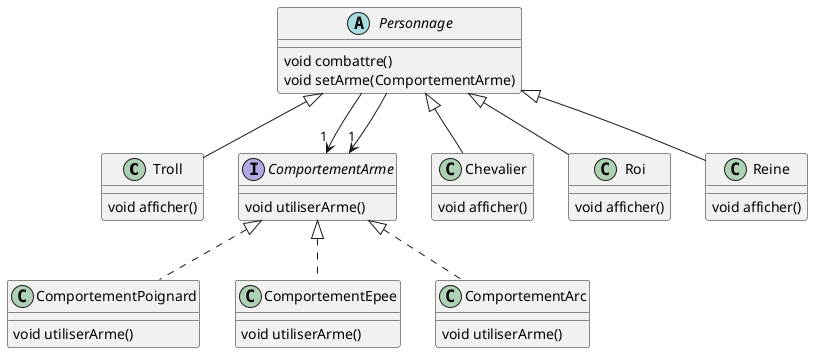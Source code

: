 @startuml

' definitions
' -----------

' package "rpg"
class Troll
interface ComportementArme
class ComportementPoignard
class ComportementEpee
abstract Personnage
class Chevalier
class Roi
class ComportementArc
class Reine
' end package

' content
' -------

' Roi:
Personnage <|-- Roi
Roi : void afficher()

' Reine:
Personnage <|-- Reine
Reine : void afficher()

' ComportementArme:
ComportementArme : void utiliserArme()

' ComportementPoignard:
ComportementArme <|.. ComportementPoignard
ComportementPoignard : void utiliserArme()

' ComportementEpee:
ComportementArme <|.. ComportementEpee
ComportementEpee : void utiliserArme()

' Personnage:
Personnage --> "1" ComportementArme
Personnage --> "1" ComportementArme
Personnage : void combattre()
Personnage : void setArme(ComportementArme)

' Chevalier:
Personnage <|-- Chevalier
Chevalier : void afficher()

' ComportementArc:
ComportementArme <|.. ComportementArc
ComportementArc : void utiliserArme()

' Troll:
Personnage <|-- Troll
Troll : void afficher()

@enduml
